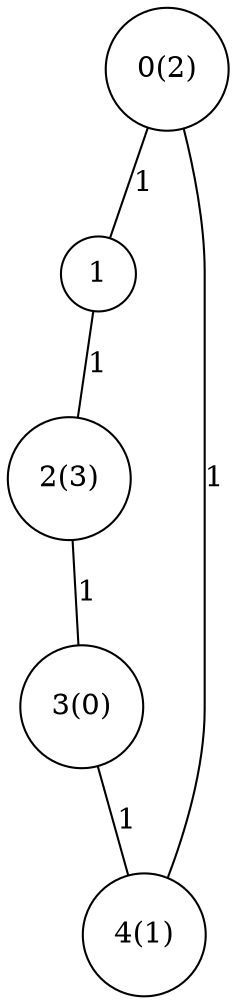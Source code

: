 graph
{
	node [shape=circle, label="0(2)"] 0;
	node [shape=circle, label="1"] 1;
	node [shape=circle, label="2(3)"] 2;
	node [shape=circle, label="3(0)"] 3;
	node [shape=circle, label="4(1)"] 4;
	0 -- 1 [label="1"]
	0 -- 4 [label="1"]
	1 -- 2 [label="1"]
	2 -- 3 [label="1"]
	3 -- 4 [label="1"]
}
